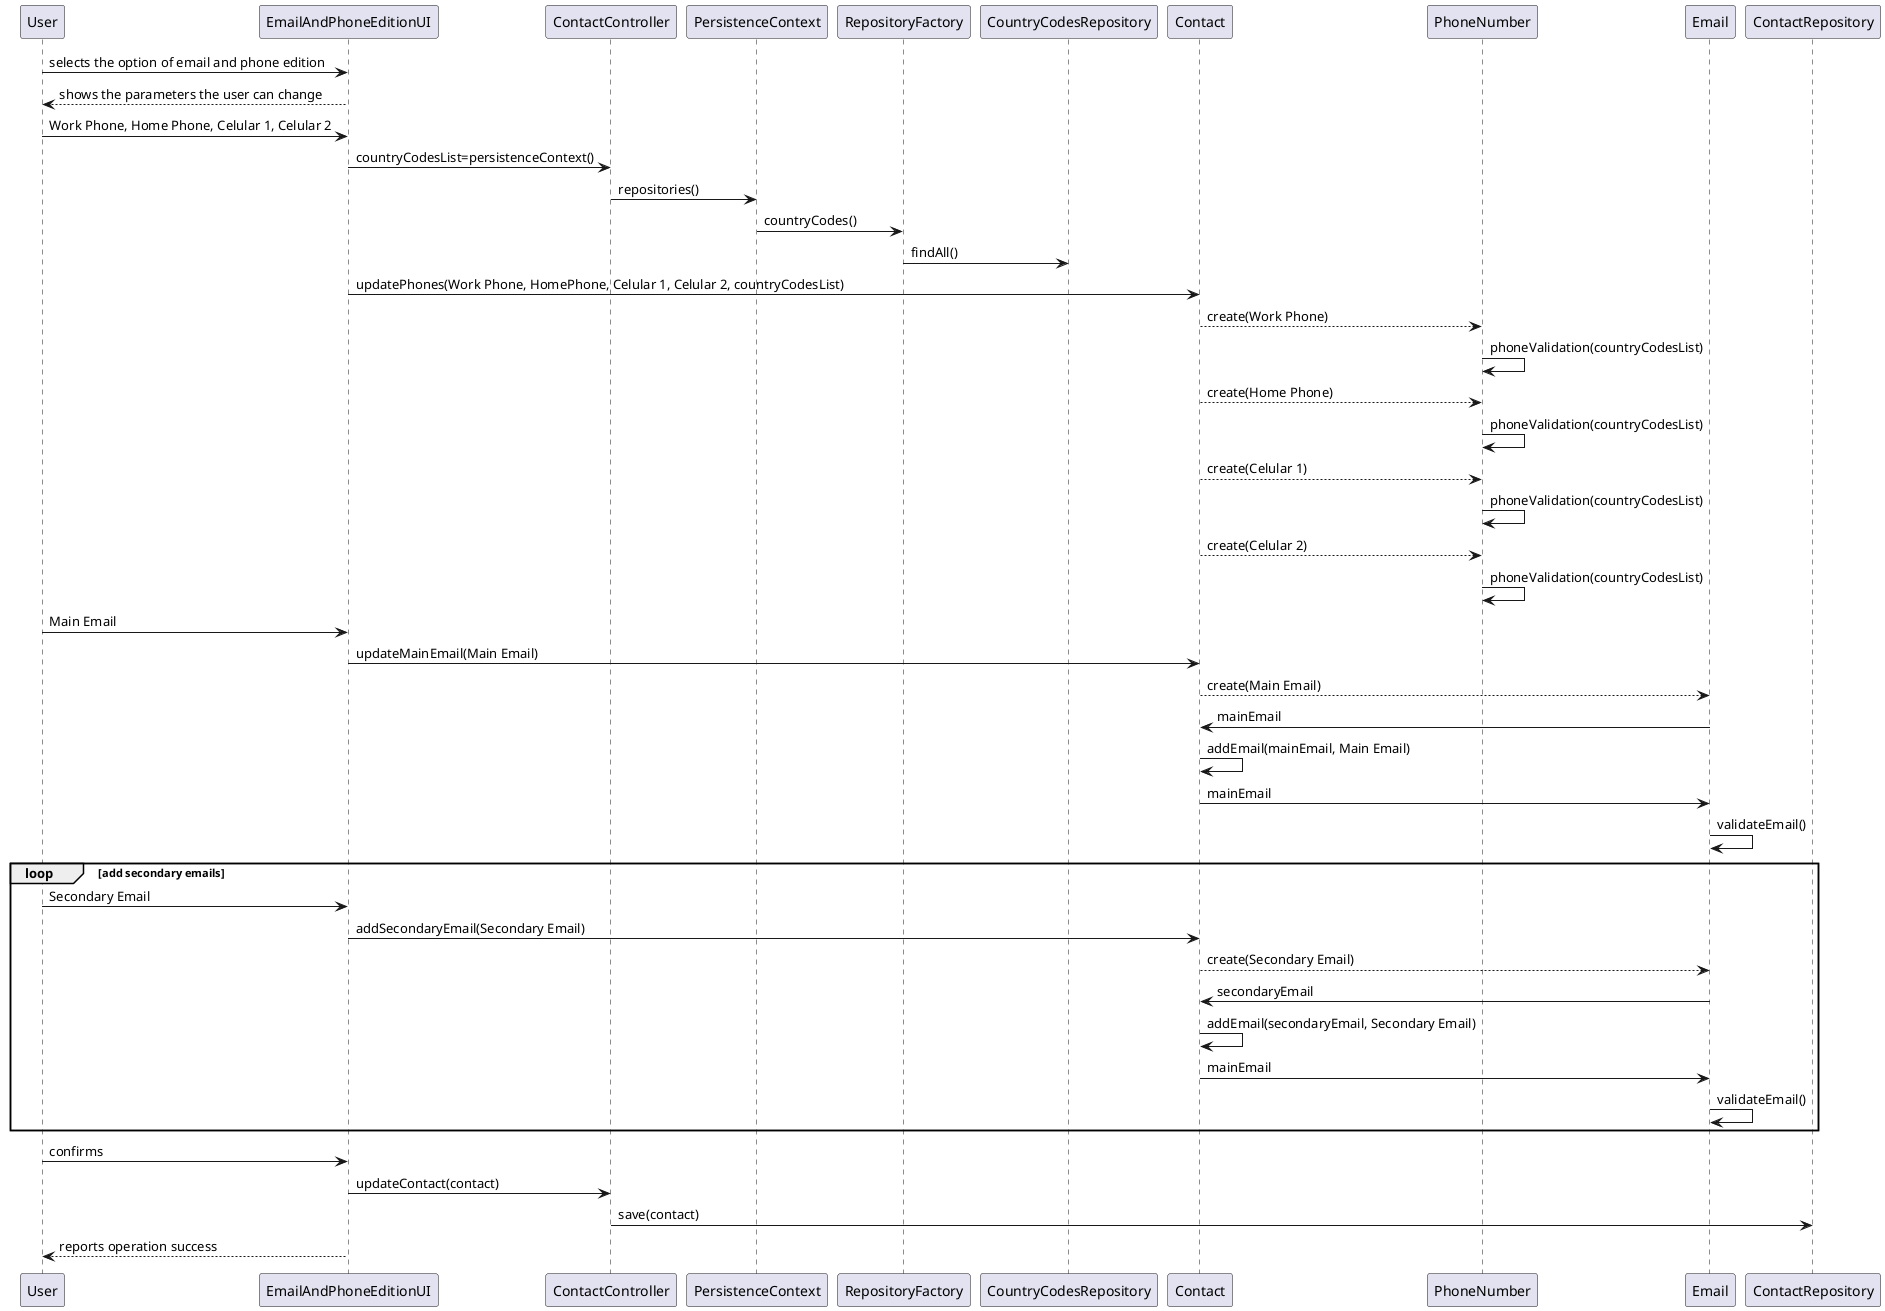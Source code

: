 @startuml CORE10.3.1_emailAndPhoneEdition_SD.png

User->EmailAndPhoneEditionUI: selects the option of email and phone edition
EmailAndPhoneEditionUI-->User: shows the parameters the user can change
User->EmailAndPhoneEditionUI: Work Phone, Home Phone, Celular 1, Celular 2
EmailAndPhoneEditionUI->ContactController: countryCodesList=persistenceContext()
ContactController->PersistenceContext: repositories()
PersistenceContext->RepositoryFactory: countryCodes()
RepositoryFactory->CountryCodesRepository: findAll()
EmailAndPhoneEditionUI->Contact: updatePhones(Work Phone, HomePhone, Celular 1, Celular 2, countryCodesList)
Contact-->PhoneNumber: create(Work Phone)
PhoneNumber->PhoneNumber: phoneValidation(countryCodesList)
Contact-->PhoneNumber: create(Home Phone)
PhoneNumber->PhoneNumber: phoneValidation(countryCodesList)
Contact-->PhoneNumber: create(Celular 1)
PhoneNumber->PhoneNumber: phoneValidation(countryCodesList)
Contact-->PhoneNumber: create(Celular 2)
PhoneNumber->PhoneNumber: phoneValidation(countryCodesList)
User->EmailAndPhoneEditionUI: Main Email
EmailAndPhoneEditionUI->Contact: updateMainEmail(Main Email)
Contact-->Email: create(Main Email)
Email->Contact: mainEmail
Contact->Contact: addEmail(mainEmail, Main Email)
Contact->Email: mainEmail
Email->Email: validateEmail()
loop add secondary emails
    User->EmailAndPhoneEditionUI: Secondary Email
    EmailAndPhoneEditionUI->Contact: addSecondaryEmail(Secondary Email)
    Contact-->Email: create(Secondary Email)
    Email->Contact: secondaryEmail
    Contact->Contact: addEmail(secondaryEmail, Secondary Email)
    Contact->Email: mainEmail
    Email->Email: validateEmail()
end
User->EmailAndPhoneEditionUI: confirms
EmailAndPhoneEditionUI->ContactController: updateContact(contact)
ContactController->ContactRepository: save(contact)
EmailAndPhoneEditionUI-->User: reports operation success

@enduml
